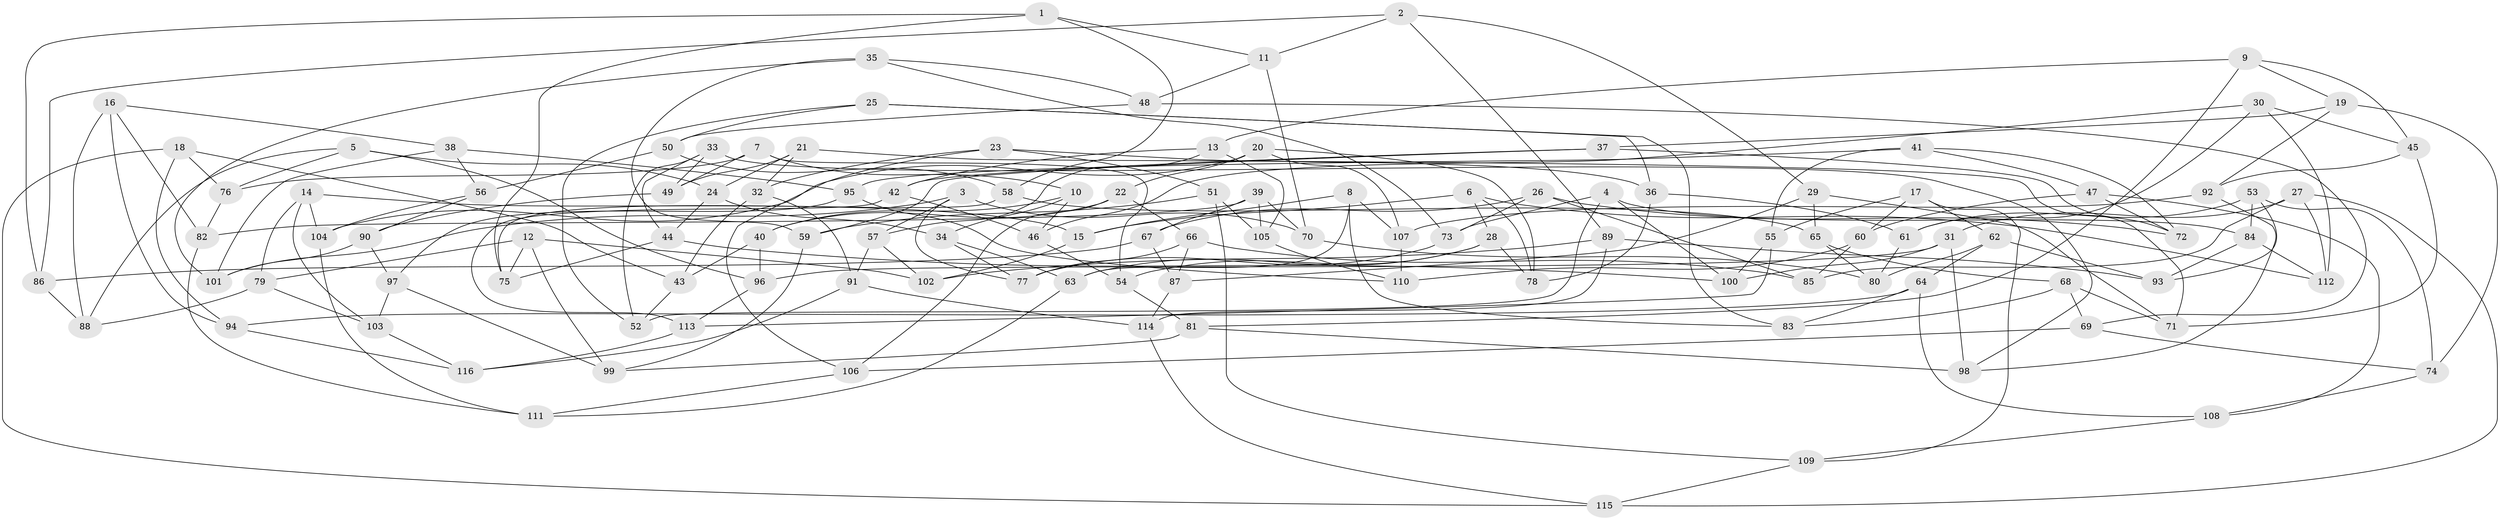 // Generated by graph-tools (version 1.1) at 2025/02/03/09/25 03:02:54]
// undirected, 116 vertices, 232 edges
graph export_dot {
graph [start="1"]
  node [color=gray90,style=filled];
  1;
  2;
  3;
  4;
  5;
  6;
  7;
  8;
  9;
  10;
  11;
  12;
  13;
  14;
  15;
  16;
  17;
  18;
  19;
  20;
  21;
  22;
  23;
  24;
  25;
  26;
  27;
  28;
  29;
  30;
  31;
  32;
  33;
  34;
  35;
  36;
  37;
  38;
  39;
  40;
  41;
  42;
  43;
  44;
  45;
  46;
  47;
  48;
  49;
  50;
  51;
  52;
  53;
  54;
  55;
  56;
  57;
  58;
  59;
  60;
  61;
  62;
  63;
  64;
  65;
  66;
  67;
  68;
  69;
  70;
  71;
  72;
  73;
  74;
  75;
  76;
  77;
  78;
  79;
  80;
  81;
  82;
  83;
  84;
  85;
  86;
  87;
  88;
  89;
  90;
  91;
  92;
  93;
  94;
  95;
  96;
  97;
  98;
  99;
  100;
  101;
  102;
  103;
  104;
  105;
  106;
  107;
  108;
  109;
  110;
  111;
  112;
  113;
  114;
  115;
  116;
  1 -- 11;
  1 -- 75;
  1 -- 86;
  1 -- 58;
  2 -- 11;
  2 -- 86;
  2 -- 89;
  2 -- 29;
  3 -- 57;
  3 -- 77;
  3 -- 101;
  3 -- 70;
  4 -- 73;
  4 -- 52;
  4 -- 84;
  4 -- 100;
  5 -- 88;
  5 -- 76;
  5 -- 96;
  5 -- 24;
  6 -- 112;
  6 -- 28;
  6 -- 78;
  6 -- 15;
  7 -- 49;
  7 -- 76;
  7 -- 54;
  7 -- 10;
  8 -- 63;
  8 -- 15;
  8 -- 107;
  8 -- 83;
  9 -- 45;
  9 -- 81;
  9 -- 13;
  9 -- 19;
  10 -- 46;
  10 -- 34;
  10 -- 40;
  11 -- 70;
  11 -- 48;
  12 -- 79;
  12 -- 75;
  12 -- 102;
  12 -- 99;
  13 -- 105;
  13 -- 42;
  13 -- 57;
  14 -- 15;
  14 -- 104;
  14 -- 79;
  14 -- 103;
  15 -- 102;
  16 -- 82;
  16 -- 94;
  16 -- 38;
  16 -- 88;
  17 -- 60;
  17 -- 55;
  17 -- 62;
  17 -- 109;
  18 -- 115;
  18 -- 94;
  18 -- 43;
  18 -- 76;
  19 -- 92;
  19 -- 74;
  19 -- 37;
  20 -- 22;
  20 -- 78;
  20 -- 104;
  20 -- 107;
  21 -- 71;
  21 -- 32;
  21 -- 49;
  21 -- 24;
  22 -- 40;
  22 -- 66;
  22 -- 106;
  23 -- 106;
  23 -- 51;
  23 -- 32;
  23 -- 36;
  24 -- 34;
  24 -- 44;
  25 -- 36;
  25 -- 83;
  25 -- 50;
  25 -- 52;
  26 -- 67;
  26 -- 73;
  26 -- 72;
  26 -- 85;
  27 -- 112;
  27 -- 31;
  27 -- 115;
  27 -- 85;
  28 -- 54;
  28 -- 78;
  28 -- 63;
  29 -- 65;
  29 -- 87;
  29 -- 71;
  30 -- 46;
  30 -- 112;
  30 -- 45;
  30 -- 61;
  31 -- 98;
  31 -- 96;
  31 -- 100;
  32 -- 43;
  32 -- 91;
  33 -- 44;
  33 -- 49;
  33 -- 52;
  33 -- 98;
  34 -- 63;
  34 -- 77;
  35 -- 73;
  35 -- 59;
  35 -- 48;
  35 -- 101;
  36 -- 78;
  36 -- 61;
  37 -- 59;
  37 -- 42;
  37 -- 72;
  38 -- 56;
  38 -- 101;
  38 -- 95;
  39 -- 70;
  39 -- 67;
  39 -- 105;
  39 -- 82;
  40 -- 43;
  40 -- 96;
  41 -- 72;
  41 -- 55;
  41 -- 95;
  41 -- 47;
  42 -- 113;
  42 -- 46;
  43 -- 52;
  44 -- 100;
  44 -- 75;
  45 -- 71;
  45 -- 92;
  46 -- 54;
  47 -- 72;
  47 -- 108;
  47 -- 60;
  48 -- 50;
  48 -- 69;
  49 -- 90;
  50 -- 58;
  50 -- 56;
  51 -- 109;
  51 -- 105;
  51 -- 59;
  53 -- 61;
  53 -- 74;
  53 -- 84;
  53 -- 93;
  54 -- 81;
  55 -- 100;
  55 -- 113;
  56 -- 104;
  56 -- 90;
  57 -- 91;
  57 -- 102;
  58 -- 65;
  58 -- 75;
  59 -- 99;
  60 -- 110;
  60 -- 85;
  61 -- 80;
  62 -- 64;
  62 -- 80;
  62 -- 93;
  63 -- 111;
  64 -- 108;
  64 -- 83;
  64 -- 94;
  65 -- 80;
  65 -- 68;
  66 -- 85;
  66 -- 77;
  66 -- 87;
  67 -- 87;
  67 -- 86;
  68 -- 83;
  68 -- 71;
  68 -- 69;
  69 -- 74;
  69 -- 106;
  70 -- 80;
  73 -- 77;
  74 -- 108;
  76 -- 82;
  79 -- 88;
  79 -- 103;
  81 -- 99;
  81 -- 98;
  82 -- 111;
  84 -- 112;
  84 -- 93;
  86 -- 88;
  87 -- 114;
  89 -- 102;
  89 -- 93;
  89 -- 114;
  90 -- 101;
  90 -- 97;
  91 -- 116;
  91 -- 114;
  92 -- 107;
  92 -- 98;
  94 -- 116;
  95 -- 110;
  95 -- 97;
  96 -- 113;
  97 -- 103;
  97 -- 99;
  103 -- 116;
  104 -- 111;
  105 -- 110;
  106 -- 111;
  107 -- 110;
  108 -- 109;
  109 -- 115;
  113 -- 116;
  114 -- 115;
}
